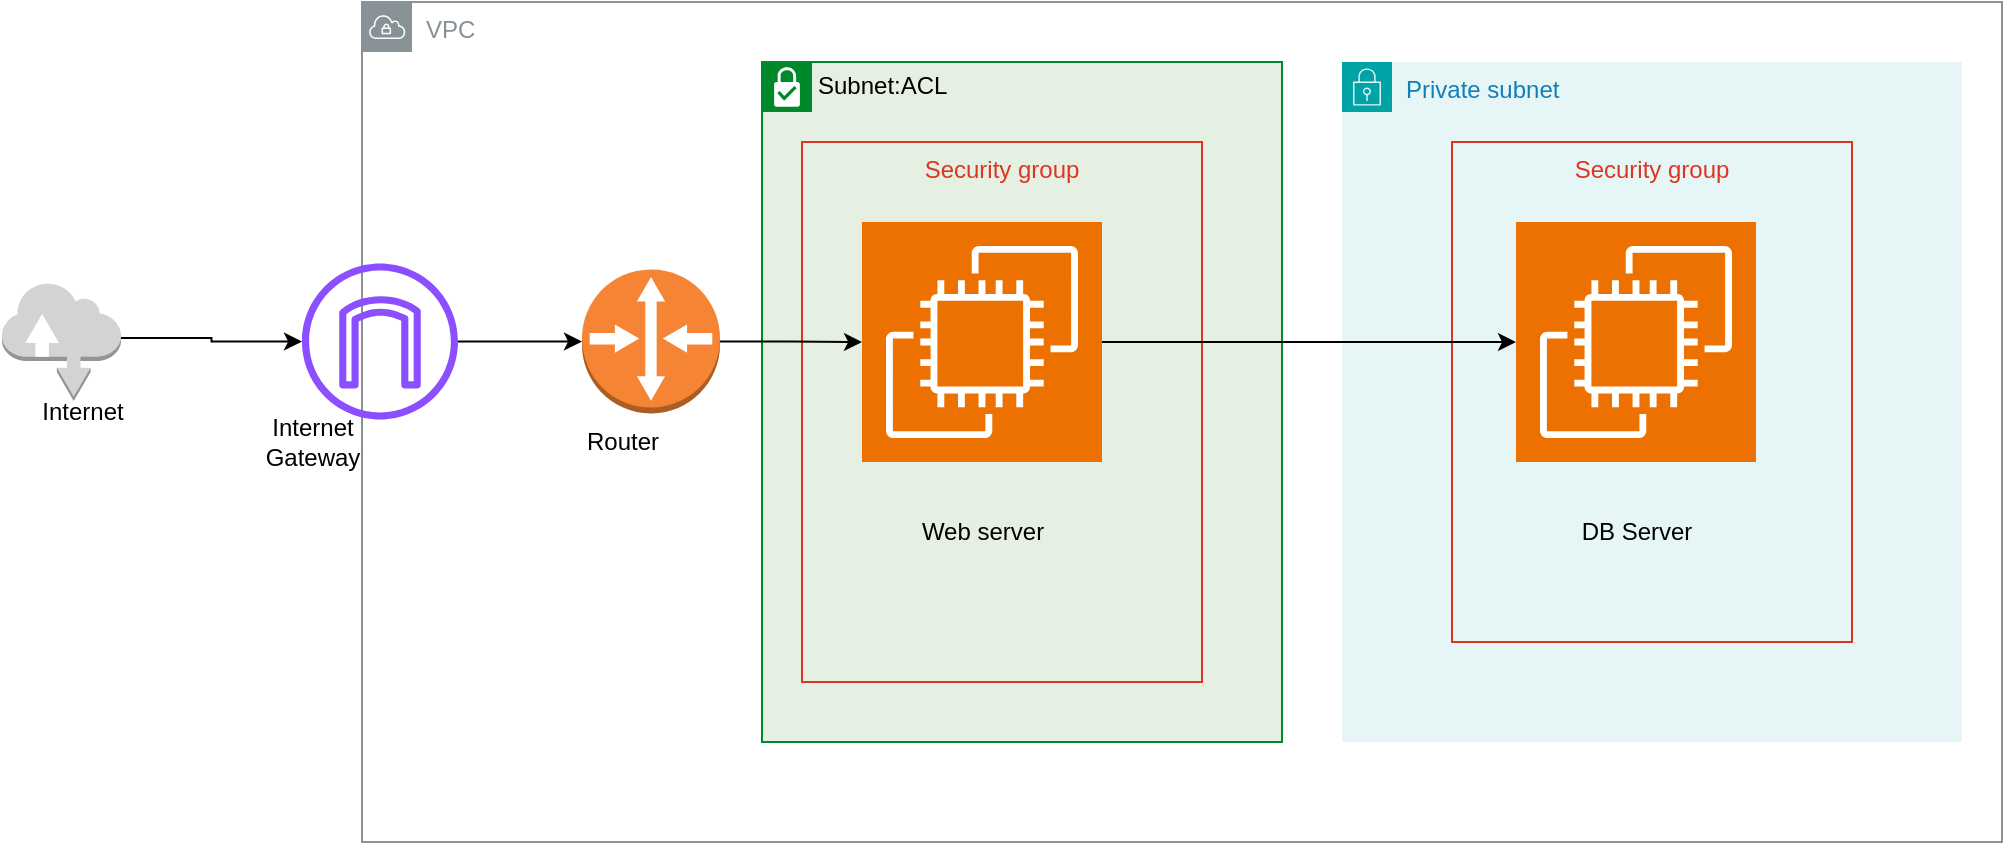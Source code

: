 <mxfile version="22.1.18" type="github">
  <diagram name="private-public-subnets" id="z_cubVS4fNT4oHBbXYDF">
    <mxGraphModel dx="1323" dy="687" grid="1" gridSize="10" guides="1" tooltips="1" connect="1" arrows="1" fold="1" page="1" pageScale="1" pageWidth="827" pageHeight="1169" math="0" shadow="0">
      <root>
        <mxCell id="0" />
        <mxCell id="1" parent="0" />
        <mxCell id="i6SeUBZuJXDw608aUZKQ-2" value="VPC" style="sketch=0;outlineConnect=0;gradientColor=none;html=1;whiteSpace=wrap;fontSize=12;fontStyle=0;shape=mxgraph.aws4.group;grIcon=mxgraph.aws4.group_vpc;strokeColor=#879196;fillColor=none;verticalAlign=top;align=left;spacingLeft=30;fontColor=#879196;dashed=0;" parent="1" vertex="1">
          <mxGeometry x="270" y="230" width="820" height="420" as="geometry" />
        </mxCell>
        <mxCell id="i6SeUBZuJXDw608aUZKQ-4" value="" style="outlineConnect=0;dashed=0;verticalLabelPosition=bottom;verticalAlign=top;align=center;html=1;shape=mxgraph.aws3.internet;fillColor=#D2D3D3;gradientColor=none;" parent="1" vertex="1">
          <mxGeometry x="90" y="370" width="59.5" height="59.5" as="geometry" />
        </mxCell>
        <mxCell id="i6SeUBZuJXDw608aUZKQ-5" value="Internet" style="text;html=1;align=center;verticalAlign=middle;resizable=0;points=[];autosize=1;strokeColor=none;fillColor=none;" parent="1" vertex="1">
          <mxGeometry x="100" y="420" width="60" height="30" as="geometry" />
        </mxCell>
        <mxCell id="i6SeUBZuJXDw608aUZKQ-14" value="" style="edgeStyle=orthogonalEdgeStyle;rounded=0;orthogonalLoop=1;jettySize=auto;html=1;exitX=1;exitY=0.47;exitDx=0;exitDy=0;exitPerimeter=0;" parent="1" source="i6SeUBZuJXDw608aUZKQ-4" target="i6SeUBZuJXDw608aUZKQ-13" edge="1">
          <mxGeometry relative="1" as="geometry">
            <mxPoint x="150" y="398" as="sourcePoint" />
            <mxPoint x="280" y="400" as="targetPoint" />
          </mxGeometry>
        </mxCell>
        <mxCell id="i6SeUBZuJXDw608aUZKQ-13" value="" style="sketch=0;outlineConnect=0;fontColor=#232F3E;gradientColor=none;fillColor=#8C4FFF;strokeColor=none;dashed=0;verticalLabelPosition=bottom;verticalAlign=top;align=center;html=1;fontSize=12;fontStyle=0;aspect=fixed;pointerEvents=1;shape=mxgraph.aws4.internet_gateway;" parent="1" vertex="1">
          <mxGeometry x="240" y="360.75" width="78" height="78" as="geometry" />
        </mxCell>
        <mxCell id="i6SeUBZuJXDw608aUZKQ-15" value="Internet&lt;br&gt;Gateway" style="text;html=1;align=center;verticalAlign=middle;resizable=0;points=[];autosize=1;strokeColor=none;fillColor=none;" parent="1" vertex="1">
          <mxGeometry x="210" y="429.5" width="70" height="40" as="geometry" />
        </mxCell>
        <mxCell id="i6SeUBZuJXDw608aUZKQ-16" value="" style="outlineConnect=0;dashed=0;verticalLabelPosition=bottom;verticalAlign=top;align=center;html=1;shape=mxgraph.aws3.router;fillColor=#F58534;gradientColor=none;" parent="1" vertex="1">
          <mxGeometry x="380" y="363.75" width="69" height="72" as="geometry" />
        </mxCell>
        <mxCell id="i6SeUBZuJXDw608aUZKQ-18" style="edgeStyle=orthogonalEdgeStyle;rounded=0;orthogonalLoop=1;jettySize=auto;html=1;entryX=0;entryY=0.5;entryDx=0;entryDy=0;entryPerimeter=0;" parent="1" source="i6SeUBZuJXDw608aUZKQ-13" target="i6SeUBZuJXDw608aUZKQ-16" edge="1">
          <mxGeometry relative="1" as="geometry" />
        </mxCell>
        <mxCell id="i6SeUBZuJXDw608aUZKQ-19" value="Router" style="text;html=1;align=center;verticalAlign=middle;resizable=0;points=[];autosize=1;strokeColor=none;fillColor=none;" parent="1" vertex="1">
          <mxGeometry x="370" y="434.5" width="60" height="30" as="geometry" />
        </mxCell>
        <mxCell id="i6SeUBZuJXDw608aUZKQ-20" value="Subnet:ACL" style="shape=mxgraph.ibm.box;prType=subnet;fontStyle=0;verticalAlign=top;align=left;spacingLeft=32;spacingTop=4;fillColor=#E6F0E2;rounded=0;whiteSpace=wrap;html=1;strokeColor=#00882B;strokeWidth=1;dashed=0;container=1;spacing=-4;collapsible=0;expand=0;recursiveResize=0;" parent="1" vertex="1">
          <mxGeometry x="470" y="260" width="260" height="340" as="geometry" />
        </mxCell>
        <mxCell id="i6SeUBZuJXDw608aUZKQ-26" value="Security group" style="fillColor=none;strokeColor=#DD3522;verticalAlign=top;fontStyle=0;fontColor=#DD3522;whiteSpace=wrap;html=1;" parent="i6SeUBZuJXDw608aUZKQ-20" vertex="1">
          <mxGeometry x="20" y="40" width="200" height="270" as="geometry" />
        </mxCell>
        <mxCell id="i6SeUBZuJXDw608aUZKQ-28" value="" style="sketch=0;points=[[0,0,0],[0.25,0,0],[0.5,0,0],[0.75,0,0],[1,0,0],[0,1,0],[0.25,1,0],[0.5,1,0],[0.75,1,0],[1,1,0],[0,0.25,0],[0,0.5,0],[0,0.75,0],[1,0.25,0],[1,0.5,0],[1,0.75,0]];outlineConnect=0;fontColor=#232F3E;fillColor=#ED7100;strokeColor=#ffffff;dashed=0;verticalLabelPosition=bottom;verticalAlign=top;align=center;html=1;fontSize=12;fontStyle=0;aspect=fixed;shape=mxgraph.aws4.resourceIcon;resIcon=mxgraph.aws4.ec2;" parent="i6SeUBZuJXDw608aUZKQ-20" vertex="1">
          <mxGeometry x="50" y="80" width="120" height="120" as="geometry" />
        </mxCell>
        <mxCell id="i6SeUBZuJXDw608aUZKQ-30" value="Web server" style="text;html=1;align=center;verticalAlign=middle;resizable=0;points=[];autosize=1;strokeColor=none;fillColor=none;" parent="i6SeUBZuJXDw608aUZKQ-20" vertex="1">
          <mxGeometry x="70" y="220" width="80" height="30" as="geometry" />
        </mxCell>
        <mxCell id="i6SeUBZuJXDw608aUZKQ-25" value="Private subnet" style="points=[[0,0],[0.25,0],[0.5,0],[0.75,0],[1,0],[1,0.25],[1,0.5],[1,0.75],[1,1],[0.75,1],[0.5,1],[0.25,1],[0,1],[0,0.75],[0,0.5],[0,0.25]];outlineConnect=0;gradientColor=none;html=1;whiteSpace=wrap;fontSize=12;fontStyle=0;container=1;pointerEvents=0;collapsible=0;recursiveResize=0;shape=mxgraph.aws4.group;grIcon=mxgraph.aws4.group_security_group;grStroke=0;strokeColor=#00A4A6;fillColor=#E6F6F7;verticalAlign=top;align=left;spacingLeft=30;fontColor=#147EBA;dashed=0;" parent="1" vertex="1">
          <mxGeometry x="760" y="260" width="310" height="340" as="geometry" />
        </mxCell>
        <mxCell id="i6SeUBZuJXDw608aUZKQ-27" value="Security group" style="fillColor=none;strokeColor=#DD3522;verticalAlign=top;fontStyle=0;fontColor=#DD3522;whiteSpace=wrap;html=1;" parent="1" vertex="1">
          <mxGeometry x="815" y="300" width="200" height="250" as="geometry" />
        </mxCell>
        <mxCell id="i6SeUBZuJXDw608aUZKQ-29" value="" style="sketch=0;points=[[0,0,0],[0.25,0,0],[0.5,0,0],[0.75,0,0],[1,0,0],[0,1,0],[0.25,1,0],[0.5,1,0],[0.75,1,0],[1,1,0],[0,0.25,0],[0,0.5,0],[0,0.75,0],[1,0.25,0],[1,0.5,0],[1,0.75,0]];outlineConnect=0;fontColor=#232F3E;fillColor=#ED7100;strokeColor=#ffffff;dashed=0;verticalLabelPosition=bottom;verticalAlign=top;align=center;html=1;fontSize=12;fontStyle=0;aspect=fixed;shape=mxgraph.aws4.resourceIcon;resIcon=mxgraph.aws4.ec2;" parent="1" vertex="1">
          <mxGeometry x="847" y="340" width="120" height="120" as="geometry" />
        </mxCell>
        <mxCell id="i6SeUBZuJXDw608aUZKQ-31" value="DB Server&lt;br&gt;" style="text;html=1;align=center;verticalAlign=middle;resizable=0;points=[];autosize=1;strokeColor=none;fillColor=none;" parent="1" vertex="1">
          <mxGeometry x="867" y="480" width="80" height="30" as="geometry" />
        </mxCell>
        <mxCell id="i6SeUBZuJXDw608aUZKQ-32" style="edgeStyle=orthogonalEdgeStyle;rounded=0;orthogonalLoop=1;jettySize=auto;html=1;exitX=1;exitY=0.5;exitDx=0;exitDy=0;exitPerimeter=0;entryX=0;entryY=0.5;entryDx=0;entryDy=0;entryPerimeter=0;" parent="1" source="i6SeUBZuJXDw608aUZKQ-16" target="i6SeUBZuJXDw608aUZKQ-28" edge="1">
          <mxGeometry relative="1" as="geometry" />
        </mxCell>
        <mxCell id="i6SeUBZuJXDw608aUZKQ-33" style="edgeStyle=orthogonalEdgeStyle;rounded=0;orthogonalLoop=1;jettySize=auto;html=1;exitX=1;exitY=0.5;exitDx=0;exitDy=0;exitPerimeter=0;entryX=0;entryY=0.5;entryDx=0;entryDy=0;entryPerimeter=0;" parent="1" source="i6SeUBZuJXDw608aUZKQ-28" target="i6SeUBZuJXDw608aUZKQ-29" edge="1">
          <mxGeometry relative="1" as="geometry" />
        </mxCell>
      </root>
    </mxGraphModel>
  </diagram>
</mxfile>
